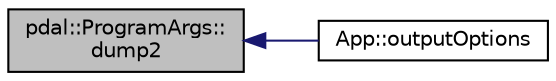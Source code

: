 digraph "pdal::ProgramArgs::dump2"
{
  edge [fontname="Helvetica",fontsize="10",labelfontname="Helvetica",labelfontsize="10"];
  node [fontname="Helvetica",fontsize="10",shape=record];
  rankdir="LR";
  Node1 [label="pdal::ProgramArgs::\ldump2",height=0.2,width=0.4,color="black", fillcolor="grey75", style="filled", fontcolor="black"];
  Node1 -> Node2 [dir="back",color="midnightblue",fontsize="10",style="solid",fontname="Helvetica"];
  Node2 [label="App::outputOptions",height=0.2,width=0.4,color="black", fillcolor="white", style="filled",URL="$classApp.html#adf89e292877822f233d3b95598d2b1cb"];
}
